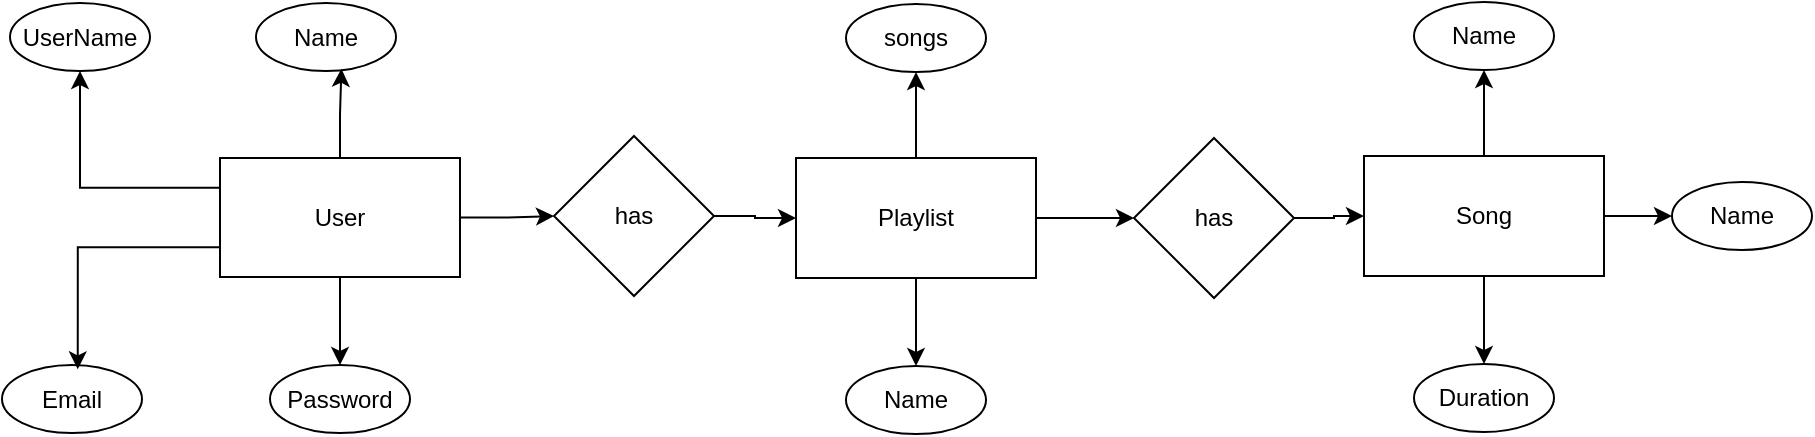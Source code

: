 <mxfile version="22.1.21" type="device">
  <diagram id="R2lEEEUBdFMjLlhIrx00" name="Page-1">
    <mxGraphModel dx="1272" dy="969" grid="0" gridSize="10" guides="1" tooltips="1" connect="1" arrows="1" fold="1" page="0" pageScale="1" pageWidth="850" pageHeight="1100" math="0" shadow="0" extFonts="Permanent Marker^https://fonts.googleapis.com/css?family=Permanent+Marker">
      <root>
        <mxCell id="0" />
        <mxCell id="1" parent="0" />
        <mxCell id="UKNjVBy34nmXEBK5F1Dv-18" value="" style="edgeStyle=orthogonalEdgeStyle;rounded=0;orthogonalLoop=1;jettySize=auto;html=1;" parent="1" source="UKNjVBy34nmXEBK5F1Dv-16" target="UKNjVBy34nmXEBK5F1Dv-17" edge="1">
          <mxGeometry relative="1" as="geometry" />
        </mxCell>
        <mxCell id="UKNjVBy34nmXEBK5F1Dv-45" style="edgeStyle=orthogonalEdgeStyle;rounded=0;orthogonalLoop=1;jettySize=auto;html=1;exitX=0;exitY=0.25;exitDx=0;exitDy=0;entryX=0.5;entryY=1;entryDx=0;entryDy=0;" parent="1" source="UKNjVBy34nmXEBK5F1Dv-16" target="UKNjVBy34nmXEBK5F1Dv-33" edge="1">
          <mxGeometry relative="1" as="geometry" />
        </mxCell>
        <mxCell id="UKNjVBy34nmXEBK5F1Dv-48" style="edgeStyle=orthogonalEdgeStyle;rounded=0;orthogonalLoop=1;jettySize=auto;html=1;exitX=0.5;exitY=1;exitDx=0;exitDy=0;entryX=0.5;entryY=0;entryDx=0;entryDy=0;" parent="1" source="UKNjVBy34nmXEBK5F1Dv-16" target="UKNjVBy34nmXEBK5F1Dv-35" edge="1">
          <mxGeometry relative="1" as="geometry" />
        </mxCell>
        <mxCell id="UKNjVBy34nmXEBK5F1Dv-16" value="User" style="rounded=0;whiteSpace=wrap;html=1;" parent="1" vertex="1">
          <mxGeometry x="436" y="345" width="120" height="59.5" as="geometry" />
        </mxCell>
        <mxCell id="UKNjVBy34nmXEBK5F1Dv-20" value="" style="edgeStyle=orthogonalEdgeStyle;rounded=0;orthogonalLoop=1;jettySize=auto;html=1;" parent="1" source="UKNjVBy34nmXEBK5F1Dv-17" target="UKNjVBy34nmXEBK5F1Dv-19" edge="1">
          <mxGeometry relative="1" as="geometry" />
        </mxCell>
        <mxCell id="UKNjVBy34nmXEBK5F1Dv-17" value="has" style="rhombus;whiteSpace=wrap;html=1;rounded=0;" parent="1" vertex="1">
          <mxGeometry x="603" y="334" width="80" height="80" as="geometry" />
        </mxCell>
        <mxCell id="UKNjVBy34nmXEBK5F1Dv-24" value="" style="edgeStyle=orthogonalEdgeStyle;rounded=0;orthogonalLoop=1;jettySize=auto;html=1;" parent="1" source="UKNjVBy34nmXEBK5F1Dv-19" target="UKNjVBy34nmXEBK5F1Dv-23" edge="1">
          <mxGeometry relative="1" as="geometry" />
        </mxCell>
        <mxCell id="UKNjVBy34nmXEBK5F1Dv-49" style="edgeStyle=orthogonalEdgeStyle;rounded=0;orthogonalLoop=1;jettySize=auto;html=1;exitX=0.5;exitY=0;exitDx=0;exitDy=0;entryX=0.5;entryY=1;entryDx=0;entryDy=0;" parent="1" source="UKNjVBy34nmXEBK5F1Dv-19" target="UKNjVBy34nmXEBK5F1Dv-36" edge="1">
          <mxGeometry relative="1" as="geometry" />
        </mxCell>
        <mxCell id="UKNjVBy34nmXEBK5F1Dv-50" style="edgeStyle=orthogonalEdgeStyle;rounded=0;orthogonalLoop=1;jettySize=auto;html=1;exitX=0.5;exitY=1;exitDx=0;exitDy=0;entryX=0.5;entryY=0;entryDx=0;entryDy=0;" parent="1" source="UKNjVBy34nmXEBK5F1Dv-19" target="UKNjVBy34nmXEBK5F1Dv-37" edge="1">
          <mxGeometry relative="1" as="geometry" />
        </mxCell>
        <mxCell id="UKNjVBy34nmXEBK5F1Dv-19" value="Playlist" style="whiteSpace=wrap;html=1;rounded=0;" parent="1" vertex="1">
          <mxGeometry x="724" y="345" width="120" height="60" as="geometry" />
        </mxCell>
        <mxCell id="UKNjVBy34nmXEBK5F1Dv-26" value="" style="edgeStyle=orthogonalEdgeStyle;rounded=0;orthogonalLoop=1;jettySize=auto;html=1;" parent="1" source="UKNjVBy34nmXEBK5F1Dv-23" target="UKNjVBy34nmXEBK5F1Dv-25" edge="1">
          <mxGeometry relative="1" as="geometry" />
        </mxCell>
        <mxCell id="UKNjVBy34nmXEBK5F1Dv-23" value="has" style="rhombus;whiteSpace=wrap;html=1;rounded=0;" parent="1" vertex="1">
          <mxGeometry x="893" y="335" width="80" height="80" as="geometry" />
        </mxCell>
        <mxCell id="UKNjVBy34nmXEBK5F1Dv-51" style="edgeStyle=orthogonalEdgeStyle;rounded=0;orthogonalLoop=1;jettySize=auto;html=1;exitX=0.5;exitY=0;exitDx=0;exitDy=0;entryX=0.5;entryY=1;entryDx=0;entryDy=0;" parent="1" source="UKNjVBy34nmXEBK5F1Dv-25" target="UKNjVBy34nmXEBK5F1Dv-40" edge="1">
          <mxGeometry relative="1" as="geometry" />
        </mxCell>
        <mxCell id="UKNjVBy34nmXEBK5F1Dv-52" style="edgeStyle=orthogonalEdgeStyle;rounded=0;orthogonalLoop=1;jettySize=auto;html=1;exitX=0.5;exitY=1;exitDx=0;exitDy=0;entryX=0.5;entryY=0;entryDx=0;entryDy=0;" parent="1" source="UKNjVBy34nmXEBK5F1Dv-25" target="UKNjVBy34nmXEBK5F1Dv-41" edge="1">
          <mxGeometry relative="1" as="geometry" />
        </mxCell>
        <mxCell id="UKNjVBy34nmXEBK5F1Dv-53" style="edgeStyle=orthogonalEdgeStyle;rounded=0;orthogonalLoop=1;jettySize=auto;html=1;exitX=1;exitY=0.5;exitDx=0;exitDy=0;" parent="1" source="UKNjVBy34nmXEBK5F1Dv-25" target="UKNjVBy34nmXEBK5F1Dv-42" edge="1">
          <mxGeometry relative="1" as="geometry" />
        </mxCell>
        <mxCell id="UKNjVBy34nmXEBK5F1Dv-25" value="Song" style="whiteSpace=wrap;html=1;rounded=0;" parent="1" vertex="1">
          <mxGeometry x="1008" y="344" width="120" height="60" as="geometry" />
        </mxCell>
        <mxCell id="UKNjVBy34nmXEBK5F1Dv-31" value="Name" style="ellipse;whiteSpace=wrap;html=1;" parent="1" vertex="1">
          <mxGeometry x="454" y="267.5" width="70" height="34" as="geometry" />
        </mxCell>
        <mxCell id="UKNjVBy34nmXEBK5F1Dv-33" value="UserName" style="ellipse;whiteSpace=wrap;html=1;" parent="1" vertex="1">
          <mxGeometry x="331" y="267.5" width="70" height="34" as="geometry" />
        </mxCell>
        <mxCell id="UKNjVBy34nmXEBK5F1Dv-34" value="Email" style="ellipse;whiteSpace=wrap;html=1;" parent="1" vertex="1">
          <mxGeometry x="327" y="448.5" width="70" height="34" as="geometry" />
        </mxCell>
        <mxCell id="UKNjVBy34nmXEBK5F1Dv-35" value="Password" style="ellipse;whiteSpace=wrap;html=1;" parent="1" vertex="1">
          <mxGeometry x="461" y="448.5" width="70" height="34" as="geometry" />
        </mxCell>
        <mxCell id="UKNjVBy34nmXEBK5F1Dv-36" value="songs" style="ellipse;whiteSpace=wrap;html=1;" parent="1" vertex="1">
          <mxGeometry x="749" y="268" width="70" height="34" as="geometry" />
        </mxCell>
        <mxCell id="UKNjVBy34nmXEBK5F1Dv-37" value="Name" style="ellipse;whiteSpace=wrap;html=1;" parent="1" vertex="1">
          <mxGeometry x="749" y="449" width="70" height="34" as="geometry" />
        </mxCell>
        <mxCell id="UKNjVBy34nmXEBK5F1Dv-40" value="Name" style="ellipse;whiteSpace=wrap;html=1;" parent="1" vertex="1">
          <mxGeometry x="1033" y="267" width="70" height="34" as="geometry" />
        </mxCell>
        <mxCell id="UKNjVBy34nmXEBK5F1Dv-41" value="Duration" style="ellipse;whiteSpace=wrap;html=1;" parent="1" vertex="1">
          <mxGeometry x="1033" y="448" width="70" height="34" as="geometry" />
        </mxCell>
        <mxCell id="UKNjVBy34nmXEBK5F1Dv-42" value="Name" style="ellipse;whiteSpace=wrap;html=1;" parent="1" vertex="1">
          <mxGeometry x="1162" y="357" width="70" height="34" as="geometry" />
        </mxCell>
        <mxCell id="UKNjVBy34nmXEBK5F1Dv-43" style="edgeStyle=orthogonalEdgeStyle;rounded=0;orthogonalLoop=1;jettySize=auto;html=1;exitX=0.5;exitY=0;exitDx=0;exitDy=0;entryX=0.61;entryY=0.967;entryDx=0;entryDy=0;entryPerimeter=0;" parent="1" source="UKNjVBy34nmXEBK5F1Dv-16" target="UKNjVBy34nmXEBK5F1Dv-31" edge="1">
          <mxGeometry relative="1" as="geometry" />
        </mxCell>
        <mxCell id="UKNjVBy34nmXEBK5F1Dv-46" style="edgeStyle=orthogonalEdgeStyle;rounded=0;orthogonalLoop=1;jettySize=auto;html=1;exitX=0;exitY=0.75;exitDx=0;exitDy=0;entryX=0.541;entryY=0.064;entryDx=0;entryDy=0;entryPerimeter=0;" parent="1" source="UKNjVBy34nmXEBK5F1Dv-16" target="UKNjVBy34nmXEBK5F1Dv-34" edge="1">
          <mxGeometry relative="1" as="geometry" />
        </mxCell>
      </root>
    </mxGraphModel>
  </diagram>
</mxfile>
